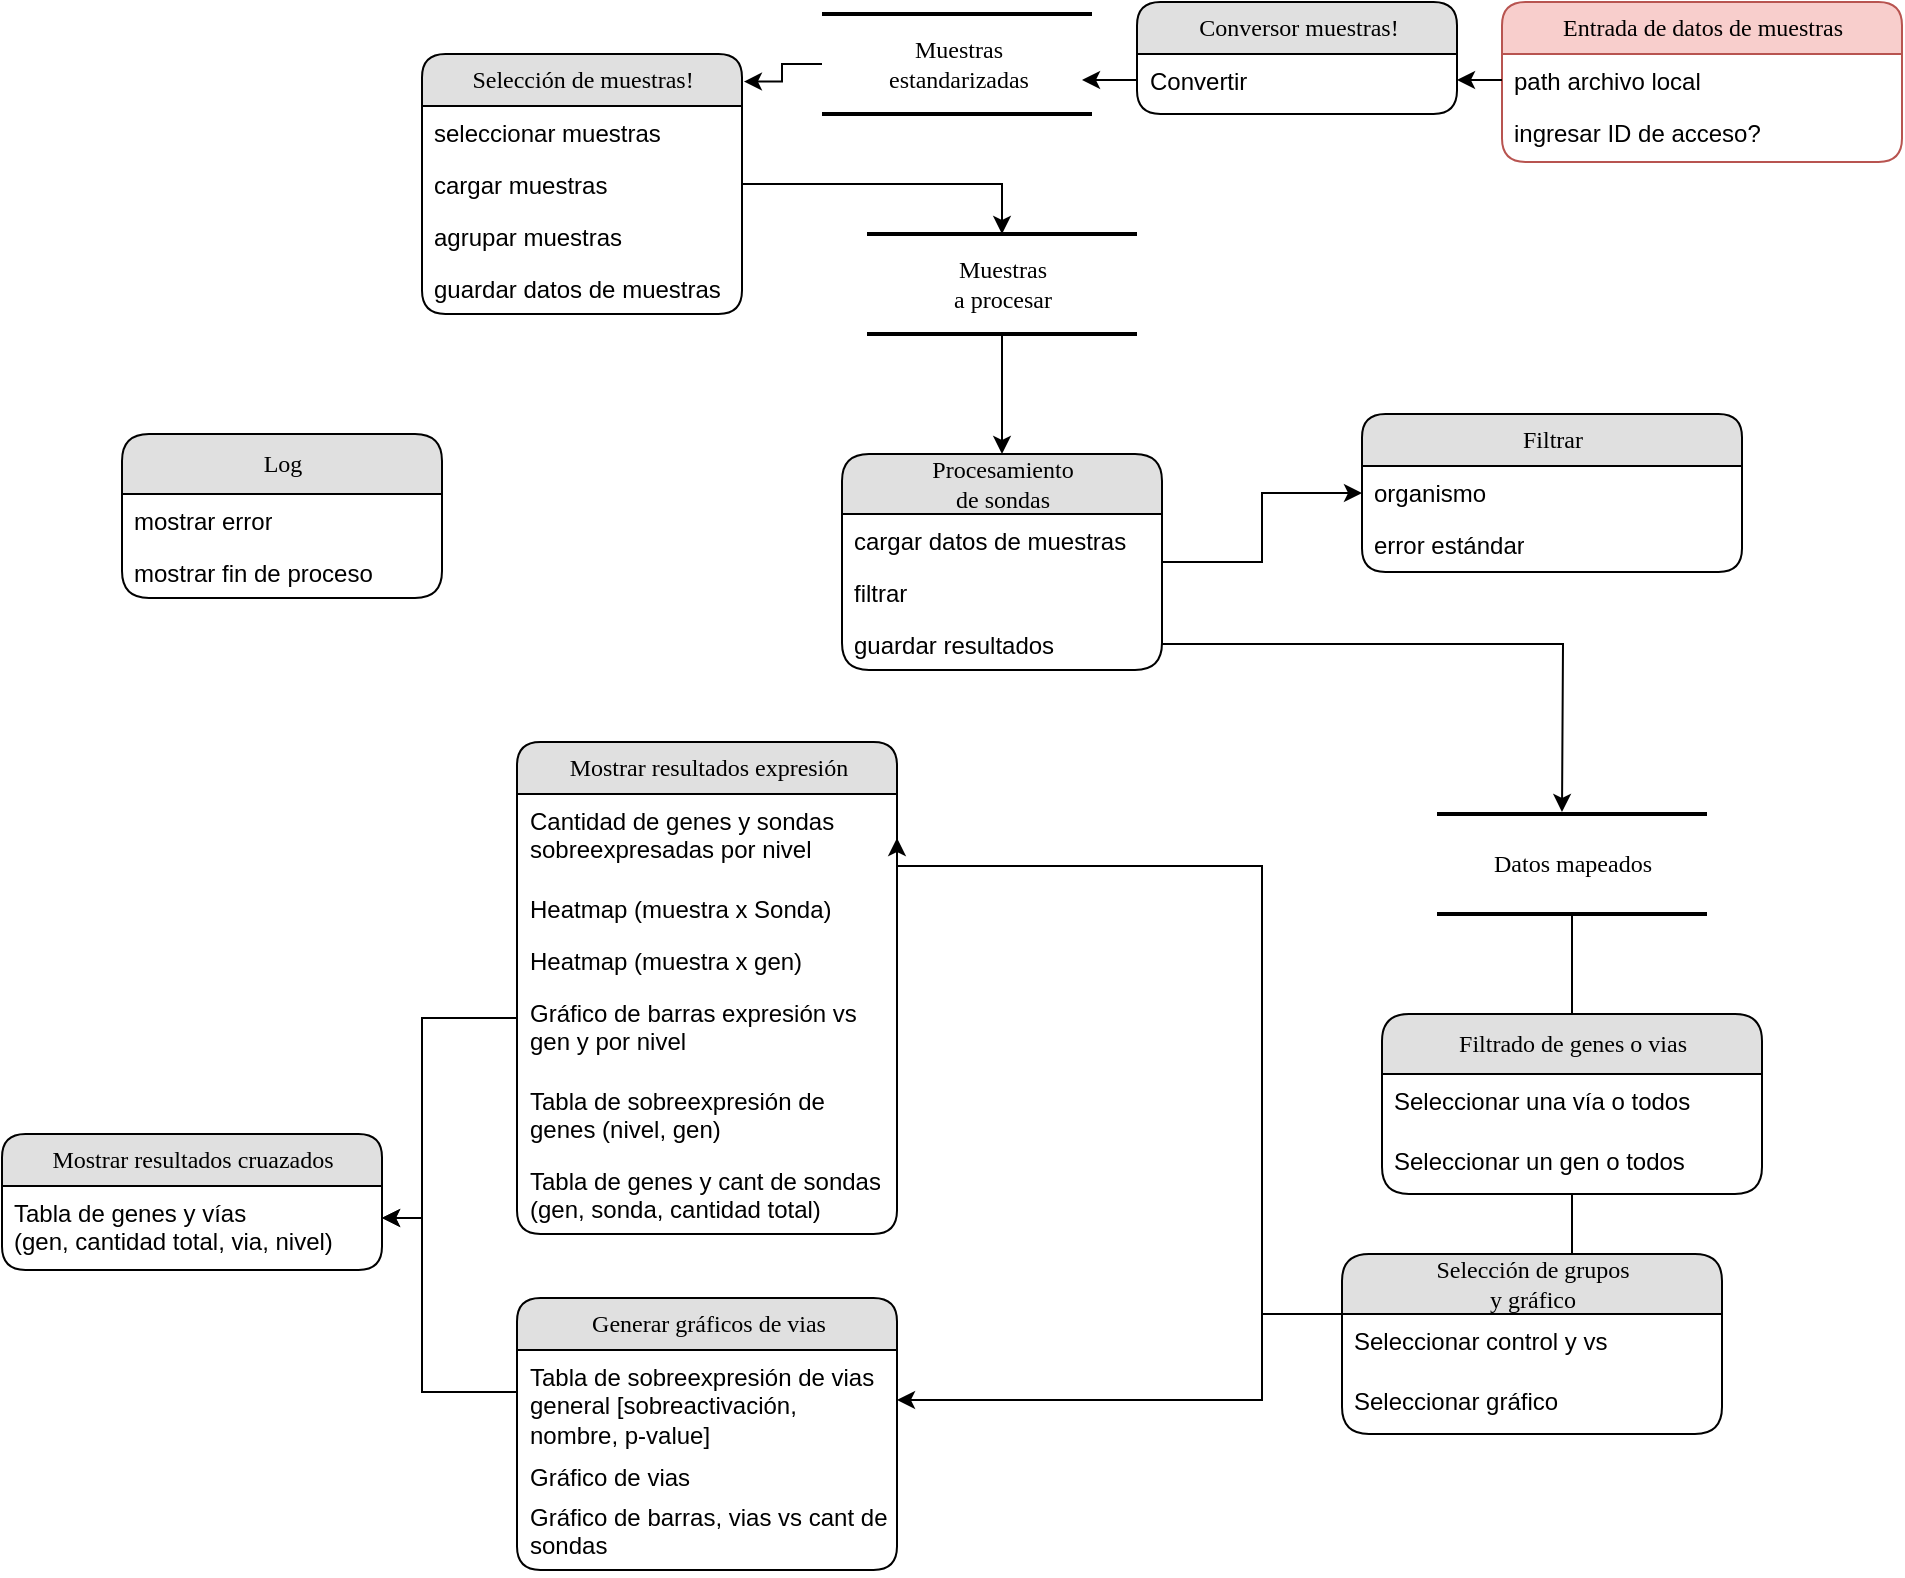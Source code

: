 <mxfile version="21.3.0" type="google">
  <diagram name="Page-1" id="b520641d-4fe3-3701-9064-5fc419738815">
    <mxGraphModel grid="1" page="1" gridSize="10" guides="1" tooltips="1" connect="1" arrows="1" fold="1" pageScale="1" pageWidth="1100" pageHeight="850" background="none" math="0" shadow="0">
      <root>
        <mxCell id="0" />
        <mxCell id="1" parent="0" />
        <mxCell id="21ea969265ad0168-10" value="Conversor muestras!" style="swimlane;html=1;fontStyle=0;childLayout=stackLayout;horizontal=1;startSize=26;fillColor=#e0e0e0;horizontalStack=0;resizeParent=1;resizeLast=0;collapsible=1;marginBottom=0;swimlaneFillColor=#ffffff;align=center;rounded=1;shadow=0;comic=0;labelBackgroundColor=none;strokeWidth=1;fontFamily=Verdana;fontSize=12" vertex="1" parent="1">
          <mxGeometry x="707.5" y="14" width="160" height="56" as="geometry" />
        </mxCell>
        <mxCell id="21ea969265ad0168-11" value="Convertir" style="text;html=1;strokeColor=none;fillColor=none;spacingLeft=4;spacingRight=4;whiteSpace=wrap;overflow=hidden;rotatable=0;points=[[0,0.5],[1,0.5]];portConstraint=eastwest;" vertex="1" parent="21ea969265ad0168-10">
          <mxGeometry y="26" width="160" height="26" as="geometry" />
        </mxCell>
        <mxCell id="qf_Xf1xaWqLLTU25-IPU-24" style="edgeStyle=orthogonalEdgeStyle;rounded=0;orthogonalLoop=1;jettySize=auto;html=1;entryX=0;entryY=0.5;entryDx=0;entryDy=0;" edge="1" parent="1" source="21ea969265ad0168-22" target="qf_Xf1xaWqLLTU25-IPU-7">
          <mxGeometry relative="1" as="geometry">
            <mxPoint x="870" y="270" as="targetPoint" />
          </mxGeometry>
        </mxCell>
        <mxCell id="21ea969265ad0168-22" value="Procesamiento &lt;br&gt;de sondas" style="swimlane;html=1;fontStyle=0;childLayout=stackLayout;horizontal=1;startSize=30;fillColor=#e0e0e0;horizontalStack=0;resizeParent=1;resizeLast=0;collapsible=1;marginBottom=0;swimlaneFillColor=#ffffff;align=center;rounded=1;shadow=0;comic=0;labelBackgroundColor=none;strokeWidth=1;fontFamily=Verdana;fontSize=12" vertex="1" parent="1">
          <mxGeometry x="560" y="240" width="160" height="108" as="geometry">
            <mxRectangle x="560" y="340" width="150" height="40" as="alternateBounds" />
          </mxGeometry>
        </mxCell>
        <mxCell id="21ea969265ad0168-23" value="cargar datos de muestras" style="text;html=1;strokeColor=none;fillColor=none;spacingLeft=4;spacingRight=4;whiteSpace=wrap;overflow=hidden;rotatable=0;points=[[0,0.5],[1,0.5]];portConstraint=eastwest;" vertex="1" parent="21ea969265ad0168-22">
          <mxGeometry y="30" width="160" height="26" as="geometry" />
        </mxCell>
        <mxCell id="21ea969265ad0168-24" value="filtrar" style="text;html=1;strokeColor=none;fillColor=none;spacingLeft=4;spacingRight=4;whiteSpace=wrap;overflow=hidden;rotatable=0;points=[[0,0.5],[1,0.5]];portConstraint=eastwest;" vertex="1" parent="21ea969265ad0168-22">
          <mxGeometry y="56" width="160" height="26" as="geometry" />
        </mxCell>
        <mxCell id="6efIbfthWVleyXhkKFmn-5" value="guardar resultados" style="text;html=1;strokeColor=none;fillColor=none;spacingLeft=4;spacingRight=4;whiteSpace=wrap;overflow=hidden;rotatable=0;points=[[0,0.5],[1,0.5]];portConstraint=eastwest;" vertex="1" parent="21ea969265ad0168-22">
          <mxGeometry y="82" width="160" height="26" as="geometry" />
        </mxCell>
        <mxCell id="qf_Xf1xaWqLLTU25-IPU-1" value="Entrada de datos de muestras" style="swimlane;html=1;fontStyle=0;childLayout=stackLayout;horizontal=1;startSize=26;fillColor=#f8cecc;horizontalStack=0;resizeParent=1;resizeLast=0;collapsible=1;marginBottom=0;swimlaneFillColor=#ffffff;align=center;rounded=1;shadow=0;comic=0;labelBackgroundColor=none;strokeWidth=1;fontFamily=Verdana;fontSize=12;strokeColor=#b85450;" vertex="1" parent="1">
          <mxGeometry x="890" y="14" width="200" height="80" as="geometry" />
        </mxCell>
        <mxCell id="qf_Xf1xaWqLLTU25-IPU-2" value="path archivo local" style="text;html=1;strokeColor=none;fillColor=none;spacingLeft=4;spacingRight=4;whiteSpace=wrap;overflow=hidden;rotatable=0;points=[[0,0.5],[1,0.5]];portConstraint=eastwest;" vertex="1" parent="qf_Xf1xaWqLLTU25-IPU-1">
          <mxGeometry y="26" width="200" height="26" as="geometry" />
        </mxCell>
        <mxCell id="qf_Xf1xaWqLLTU25-IPU-3" value="ingresar ID de acceso?" style="text;html=1;strokeColor=none;fillColor=none;spacingLeft=4;spacingRight=4;whiteSpace=wrap;overflow=hidden;rotatable=0;points=[[0,0.5],[1,0.5]];portConstraint=eastwest;" vertex="1" parent="qf_Xf1xaWqLLTU25-IPU-1">
          <mxGeometry y="52" width="200" height="28" as="geometry" />
        </mxCell>
        <mxCell id="qf_Xf1xaWqLLTU25-IPU-7" value="Filtrar" style="swimlane;html=1;fontStyle=0;childLayout=stackLayout;horizontal=1;startSize=26;fillColor=#e0e0e0;horizontalStack=0;resizeParent=1;resizeLast=0;collapsible=1;marginBottom=0;swimlaneFillColor=#ffffff;align=center;rounded=1;shadow=0;comic=0;labelBackgroundColor=none;strokeWidth=1;fontFamily=Verdana;fontSize=12" vertex="1" parent="1">
          <mxGeometry x="820" y="220" width="190" height="79" as="geometry">
            <mxRectangle x="545" y="510" width="200" height="30" as="alternateBounds" />
          </mxGeometry>
        </mxCell>
        <mxCell id="qf_Xf1xaWqLLTU25-IPU-26" value="organismo" style="text;html=1;strokeColor=none;fillColor=none;spacingLeft=4;spacingRight=4;whiteSpace=wrap;overflow=hidden;rotatable=0;points=[[0,0.5],[1,0.5]];portConstraint=eastwest;" vertex="1" parent="qf_Xf1xaWqLLTU25-IPU-7">
          <mxGeometry y="26" width="190" height="26" as="geometry" />
        </mxCell>
        <mxCell id="8fMMd0huiBWuC8i0Br0g-1" value="error estándar" style="text;html=1;strokeColor=none;fillColor=none;spacingLeft=4;spacingRight=4;whiteSpace=wrap;overflow=hidden;rotatable=0;points=[[0,0.5],[1,0.5]];portConstraint=eastwest;" vertex="1" parent="qf_Xf1xaWqLLTU25-IPU-7">
          <mxGeometry y="52" width="190" height="26" as="geometry" />
        </mxCell>
        <mxCell id="qf_Xf1xaWqLLTU25-IPU-22" style="edgeStyle=orthogonalEdgeStyle;rounded=0;orthogonalLoop=1;jettySize=auto;html=1;entryX=0.5;entryY=0;entryDx=0;entryDy=0;" edge="1" parent="1" source="qf_Xf1xaWqLLTU25-IPU-20" target="21ea969265ad0168-22">
          <mxGeometry relative="1" as="geometry" />
        </mxCell>
        <mxCell id="qf_Xf1xaWqLLTU25-IPU-20" value="Muestras&lt;br&gt;a procesar" style="html=1;rounded=0;shadow=0;comic=0;labelBackgroundColor=none;strokeWidth=2;fontFamily=Verdana;fontSize=12;align=center;shape=mxgraph.ios7ui.horLines;" vertex="1" parent="1">
          <mxGeometry x="572.5" y="130" width="135" height="50" as="geometry" />
        </mxCell>
        <mxCell id="qf_Xf1xaWqLLTU25-IPU-27" style="edgeStyle=orthogonalEdgeStyle;rounded=0;orthogonalLoop=1;jettySize=auto;html=1;entryX=0.5;entryY=0.04;entryDx=0;entryDy=0;entryPerimeter=0;exitX=1;exitY=0.5;exitDx=0;exitDy=0;" edge="1" parent="1" source="6efIbfthWVleyXhkKFmn-5">
          <mxGeometry relative="1" as="geometry">
            <mxPoint x="920" y="369" as="sourcePoint" />
            <mxPoint x="920" y="419" as="targetPoint" />
          </mxGeometry>
        </mxCell>
        <mxCell id="qf_Xf1xaWqLLTU25-IPU-59" style="edgeStyle=orthogonalEdgeStyle;rounded=0;orthogonalLoop=1;jettySize=auto;html=1;" edge="1" parent="1" source="qf_Xf1xaWqLLTU25-IPU-29">
          <mxGeometry relative="1" as="geometry">
            <Array as="points">
              <mxPoint x="350" y="522" />
              <mxPoint x="350" y="622" />
              <mxPoint x="340" y="622" />
            </Array>
            <mxPoint x="330" y="622" as="targetPoint" />
          </mxGeometry>
        </mxCell>
        <mxCell id="qf_Xf1xaWqLLTU25-IPU-29" value="Mostrar resultados expresión" style="swimlane;html=1;fontStyle=0;childLayout=stackLayout;horizontal=1;startSize=26;fillColor=#e0e0e0;horizontalStack=0;resizeParent=1;resizeLast=0;collapsible=1;marginBottom=0;swimlaneFillColor=#ffffff;align=center;rounded=1;shadow=0;comic=0;labelBackgroundColor=none;strokeWidth=1;fontFamily=Verdana;fontSize=12" vertex="1" parent="1">
          <mxGeometry x="397.5" y="384" width="190" height="246" as="geometry">
            <mxRectangle x="545" y="510" width="200" height="30" as="alternateBounds" />
          </mxGeometry>
        </mxCell>
        <mxCell id="qf_Xf1xaWqLLTU25-IPU-30" value="Cantidad de genes y sondas sobreexpresadas por nivel" style="text;html=1;strokeColor=none;fillColor=none;spacingLeft=4;spacingRight=4;whiteSpace=wrap;overflow=hidden;rotatable=0;points=[[0,0.5],[1,0.5]];portConstraint=eastwest;" vertex="1" parent="qf_Xf1xaWqLLTU25-IPU-29">
          <mxGeometry y="26" width="190" height="44" as="geometry" />
        </mxCell>
        <mxCell id="qf_Xf1xaWqLLTU25-IPU-33" value="Heatmap (muestra x Sonda)" style="text;html=1;strokeColor=none;fillColor=none;spacingLeft=4;spacingRight=4;whiteSpace=wrap;overflow=hidden;rotatable=0;points=[[0,0.5],[1,0.5]];portConstraint=eastwest;" vertex="1" parent="qf_Xf1xaWqLLTU25-IPU-29">
          <mxGeometry y="70" width="190" height="26" as="geometry" />
        </mxCell>
        <mxCell id="qf_Xf1xaWqLLTU25-IPU-62" value="Heatmap (muestra x gen)" style="text;html=1;strokeColor=none;fillColor=none;spacingLeft=4;spacingRight=4;whiteSpace=wrap;overflow=hidden;rotatable=0;points=[[0,0.5],[1,0.5]];portConstraint=eastwest;" vertex="1" parent="qf_Xf1xaWqLLTU25-IPU-29">
          <mxGeometry y="96" width="190" height="26" as="geometry" />
        </mxCell>
        <mxCell id="qf_Xf1xaWqLLTU25-IPU-43" value="Gráfico de barras&amp;nbsp;expresión vs gen y por nivel" style="text;html=1;strokeColor=none;fillColor=none;spacingLeft=4;spacingRight=4;whiteSpace=wrap;overflow=hidden;rotatable=0;points=[[0,0.5],[1,0.5]];portConstraint=eastwest;" vertex="1" parent="qf_Xf1xaWqLLTU25-IPU-29">
          <mxGeometry y="122" width="190" height="44" as="geometry" />
        </mxCell>
        <mxCell id="qf_Xf1xaWqLLTU25-IPU-44" value="Tabla de sobreexpresión de genes (nivel, gen)" style="text;html=1;strokeColor=none;fillColor=none;spacingLeft=4;spacingRight=4;whiteSpace=wrap;overflow=hidden;rotatable=0;points=[[0,0.5],[1,0.5]];portConstraint=eastwest;" vertex="1" parent="qf_Xf1xaWqLLTU25-IPU-29">
          <mxGeometry y="166" width="190" height="40" as="geometry" />
        </mxCell>
        <mxCell id="qf_Xf1xaWqLLTU25-IPU-60" value="Tabla de genes y cant de sondas&lt;br&gt;(gen, sonda, cantidad total)" style="text;html=1;strokeColor=none;fillColor=none;spacingLeft=4;spacingRight=4;whiteSpace=wrap;overflow=hidden;rotatable=0;points=[[0,0.5],[1,0.5]];portConstraint=eastwest;" vertex="1" parent="qf_Xf1xaWqLLTU25-IPU-29">
          <mxGeometry y="206" width="190" height="34" as="geometry" />
        </mxCell>
        <mxCell id="qf_Xf1xaWqLLTU25-IPU-42" style="edgeStyle=orthogonalEdgeStyle;rounded=0;orthogonalLoop=1;jettySize=auto;html=1;entryX=1;entryY=0.5;entryDx=0;entryDy=0;" edge="1" parent="1" source="qf_Xf1xaWqLLTU25-IPU-40" target="qf_Xf1xaWqLLTU25-IPU-30">
          <mxGeometry relative="1" as="geometry">
            <Array as="points">
              <mxPoint x="770" y="670" />
              <mxPoint x="770" y="446" />
              <mxPoint x="588" y="446" />
            </Array>
          </mxGeometry>
        </mxCell>
        <mxCell id="qf_Xf1xaWqLLTU25-IPU-51" style="edgeStyle=orthogonalEdgeStyle;rounded=0;orthogonalLoop=1;jettySize=auto;html=1;entryX=1;entryY=0.5;entryDx=0;entryDy=0;" edge="1" parent="1" source="qf_Xf1xaWqLLTU25-IPU-40" target="qf_Xf1xaWqLLTU25-IPU-50">
          <mxGeometry relative="1" as="geometry">
            <Array as="points">
              <mxPoint x="770" y="670" />
              <mxPoint x="770" y="713" />
            </Array>
          </mxGeometry>
        </mxCell>
        <mxCell id="qf_Xf1xaWqLLTU25-IPU-40" value="Datos mapeados" style="html=1;rounded=0;shadow=0;comic=0;labelBackgroundColor=none;strokeWidth=2;fontFamily=Verdana;fontSize=12;align=center;shape=mxgraph.ios7ui.horLines;" vertex="1" parent="1">
          <mxGeometry x="857.5" y="420" width="135" height="50" as="geometry" />
        </mxCell>
        <mxCell id="qf_Xf1xaWqLLTU25-IPU-56" style="edgeStyle=orthogonalEdgeStyle;rounded=0;orthogonalLoop=1;jettySize=auto;html=1;" edge="1" parent="1" source="qf_Xf1xaWqLLTU25-IPU-46">
          <mxGeometry relative="1" as="geometry">
            <mxPoint x="330" y="622" as="targetPoint" />
            <Array as="points">
              <mxPoint x="350" y="709" />
              <mxPoint x="350" y="622" />
              <mxPoint x="330" y="622" />
            </Array>
          </mxGeometry>
        </mxCell>
        <mxCell id="qf_Xf1xaWqLLTU25-IPU-46" value="Generar gráficos de vias" style="swimlane;html=1;fontStyle=0;childLayout=stackLayout;horizontal=1;startSize=26;fillColor=#e0e0e0;horizontalStack=0;resizeParent=1;resizeLast=0;collapsible=1;marginBottom=0;swimlaneFillColor=#ffffff;align=center;rounded=1;shadow=0;comic=0;labelBackgroundColor=none;strokeWidth=1;fontFamily=Verdana;fontSize=12" vertex="1" parent="1">
          <mxGeometry x="397.5" y="662" width="190" height="136" as="geometry">
            <mxRectangle x="545" y="510" width="200" height="30" as="alternateBounds" />
          </mxGeometry>
        </mxCell>
        <mxCell id="qf_Xf1xaWqLLTU25-IPU-50" value="Tabla de sobreexpresión de vias general [sobreactivación, nombre, p-value]" style="text;html=1;strokeColor=none;fillColor=none;spacingLeft=4;spacingRight=4;whiteSpace=wrap;overflow=hidden;rotatable=0;points=[[0,0.5],[1,0.5]];portConstraint=eastwest;" vertex="1" parent="qf_Xf1xaWqLLTU25-IPU-46">
          <mxGeometry y="26" width="190" height="50" as="geometry" />
        </mxCell>
        <mxCell id="qf_Xf1xaWqLLTU25-IPU-49" value="Gráfico de vias" style="text;html=1;strokeColor=none;fillColor=none;spacingLeft=4;spacingRight=4;whiteSpace=wrap;overflow=hidden;rotatable=0;points=[[0,0.5],[1,0.5]];portConstraint=eastwest;" vertex="1" parent="qf_Xf1xaWqLLTU25-IPU-46">
          <mxGeometry y="76" width="190" height="20" as="geometry" />
        </mxCell>
        <mxCell id="qf_Xf1xaWqLLTU25-IPU-61" value="Gráfico de barras, vias vs cant de sondas" style="text;html=1;strokeColor=none;fillColor=none;spacingLeft=4;spacingRight=4;whiteSpace=wrap;overflow=hidden;rotatable=0;points=[[0,0.5],[1,0.5]];portConstraint=eastwest;" vertex="1" parent="qf_Xf1xaWqLLTU25-IPU-46">
          <mxGeometry y="96" width="190" height="40" as="geometry" />
        </mxCell>
        <mxCell id="qf_Xf1xaWqLLTU25-IPU-52" value="Mostrar resultados cruazados" style="swimlane;html=1;fontStyle=0;childLayout=stackLayout;horizontal=1;startSize=26;fillColor=#e0e0e0;horizontalStack=0;resizeParent=1;resizeLast=0;collapsible=1;marginBottom=0;swimlaneFillColor=#ffffff;align=center;rounded=1;shadow=0;comic=0;labelBackgroundColor=none;strokeWidth=1;fontFamily=Verdana;fontSize=12" vertex="1" parent="1">
          <mxGeometry x="140" y="580" width="190" height="68" as="geometry">
            <mxRectangle x="545" y="510" width="200" height="30" as="alternateBounds" />
          </mxGeometry>
        </mxCell>
        <mxCell id="BOw-arjrgK9SXbsuC369-27" value="Tabla de genes y vías&lt;br&gt;(gen, cantidad total, via, nivel)" style="text;html=1;strokeColor=none;fillColor=none;spacingLeft=4;spacingRight=4;whiteSpace=wrap;overflow=hidden;rotatable=0;points=[[0,0.5],[1,0.5]];portConstraint=eastwest;" vertex="1" parent="qf_Xf1xaWqLLTU25-IPU-52">
          <mxGeometry y="26" width="190" height="34" as="geometry" />
        </mxCell>
        <mxCell id="BOw-arjrgK9SXbsuC369-1" value="Selección de muestras!" style="swimlane;html=1;fontStyle=0;childLayout=stackLayout;horizontal=1;startSize=26;fillColor=#e0e0e0;horizontalStack=0;resizeParent=1;resizeLast=0;collapsible=1;marginBottom=0;swimlaneFillColor=#ffffff;align=center;rounded=1;shadow=0;comic=0;labelBackgroundColor=none;strokeWidth=1;fontFamily=Verdana;fontSize=12" vertex="1" parent="1">
          <mxGeometry x="350" y="40" width="160" height="130" as="geometry" />
        </mxCell>
        <mxCell id="BOw-arjrgK9SXbsuC369-2" value="seleccionar muestras" style="text;html=1;strokeColor=none;fillColor=none;spacingLeft=4;spacingRight=4;whiteSpace=wrap;overflow=hidden;rotatable=0;points=[[0,0.5],[1,0.5]];portConstraint=eastwest;" vertex="1" parent="BOw-arjrgK9SXbsuC369-1">
          <mxGeometry y="26" width="160" height="26" as="geometry" />
        </mxCell>
        <mxCell id="BOw-arjrgK9SXbsuC369-3" value="cargar muestras" style="text;html=1;strokeColor=none;fillColor=none;spacingLeft=4;spacingRight=4;whiteSpace=wrap;overflow=hidden;rotatable=0;points=[[0,0.5],[1,0.5]];portConstraint=eastwest;" vertex="1" parent="BOw-arjrgK9SXbsuC369-1">
          <mxGeometry y="52" width="160" height="26" as="geometry" />
        </mxCell>
        <mxCell id="BOw-arjrgK9SXbsuC369-4" value="agrupar muestras" style="text;html=1;strokeColor=none;fillColor=none;spacingLeft=4;spacingRight=4;whiteSpace=wrap;overflow=hidden;rotatable=0;points=[[0,0.5],[1,0.5]];portConstraint=eastwest;" vertex="1" parent="BOw-arjrgK9SXbsuC369-1">
          <mxGeometry y="78" width="160" height="26" as="geometry" />
        </mxCell>
        <mxCell id="6efIbfthWVleyXhkKFmn-1" value="guardar datos de muestras" style="text;html=1;strokeColor=none;fillColor=none;spacingLeft=4;spacingRight=4;whiteSpace=wrap;overflow=hidden;rotatable=0;points=[[0,0.5],[1,0.5]];portConstraint=eastwest;" vertex="1" parent="BOw-arjrgK9SXbsuC369-1">
          <mxGeometry y="104" width="160" height="26" as="geometry" />
        </mxCell>
        <mxCell id="BOw-arjrgK9SXbsuC369-6" style="edgeStyle=orthogonalEdgeStyle;rounded=0;orthogonalLoop=1;jettySize=auto;html=1;entryX=1;entryY=0.5;entryDx=0;entryDy=0;" edge="1" parent="1" source="qf_Xf1xaWqLLTU25-IPU-2" target="21ea969265ad0168-11">
          <mxGeometry relative="1" as="geometry" />
        </mxCell>
        <mxCell id="BOw-arjrgK9SXbsuC369-9" style="edgeStyle=orthogonalEdgeStyle;rounded=0;orthogonalLoop=1;jettySize=auto;html=1;entryX=1.006;entryY=0.106;entryDx=0;entryDy=0;entryPerimeter=0;" edge="1" parent="1" source="BOw-arjrgK9SXbsuC369-7" target="BOw-arjrgK9SXbsuC369-1">
          <mxGeometry relative="1" as="geometry" />
        </mxCell>
        <mxCell id="BOw-arjrgK9SXbsuC369-7" value="Muestras &lt;br&gt;estandarizadas" style="html=1;rounded=0;shadow=0;comic=0;labelBackgroundColor=none;strokeWidth=2;fontFamily=Verdana;fontSize=12;align=center;shape=mxgraph.ios7ui.horLines;" vertex="1" parent="1">
          <mxGeometry x="550" y="20" width="135" height="50" as="geometry" />
        </mxCell>
        <mxCell id="BOw-arjrgK9SXbsuC369-8" style="edgeStyle=orthogonalEdgeStyle;rounded=0;orthogonalLoop=1;jettySize=auto;html=1;entryX=0.963;entryY=0.66;entryDx=0;entryDy=0;entryPerimeter=0;" edge="1" parent="1" source="21ea969265ad0168-11" target="BOw-arjrgK9SXbsuC369-7">
          <mxGeometry relative="1" as="geometry" />
        </mxCell>
        <mxCell id="BOw-arjrgK9SXbsuC369-10" style="edgeStyle=orthogonalEdgeStyle;rounded=0;orthogonalLoop=1;jettySize=auto;html=1;" edge="1" parent="1" source="BOw-arjrgK9SXbsuC369-3" target="qf_Xf1xaWqLLTU25-IPU-20">
          <mxGeometry relative="1" as="geometry" />
        </mxCell>
        <mxCell id="BOw-arjrgK9SXbsuC369-19" value="Filtrado de genes o vias" style="swimlane;html=1;fontStyle=0;childLayout=stackLayout;horizontal=1;startSize=30;fillColor=#e0e0e0;horizontalStack=0;resizeParent=1;resizeLast=0;collapsible=1;marginBottom=0;swimlaneFillColor=#ffffff;align=center;rounded=1;shadow=0;comic=0;labelBackgroundColor=none;strokeWidth=1;fontFamily=Verdana;fontSize=12" vertex="1" parent="1">
          <mxGeometry x="830" y="520" width="190" height="90" as="geometry">
            <mxRectangle x="560" y="340" width="150" height="40" as="alternateBounds" />
          </mxGeometry>
        </mxCell>
        <mxCell id="BOw-arjrgK9SXbsuC369-20" value="Seleccionar una vía o todos" style="text;html=1;strokeColor=none;fillColor=none;spacingLeft=4;spacingRight=4;whiteSpace=wrap;overflow=hidden;rotatable=0;points=[[0,0.5],[1,0.5]];portConstraint=eastwest;" vertex="1" parent="BOw-arjrgK9SXbsuC369-19">
          <mxGeometry y="30" width="190" height="30" as="geometry" />
        </mxCell>
        <mxCell id="BOw-arjrgK9SXbsuC369-25" value="Seleccionar un gen o todos" style="text;html=1;strokeColor=none;fillColor=none;spacingLeft=4;spacingRight=4;whiteSpace=wrap;overflow=hidden;rotatable=0;points=[[0,0.5],[1,0.5]];portConstraint=eastwest;" vertex="1" parent="BOw-arjrgK9SXbsuC369-19">
          <mxGeometry y="60" width="190" height="30" as="geometry" />
        </mxCell>
        <mxCell id="6efIbfthWVleyXhkKFmn-2" value="Log" style="swimlane;html=1;fontStyle=0;childLayout=stackLayout;horizontal=1;startSize=30;fillColor=#e0e0e0;horizontalStack=0;resizeParent=1;resizeLast=0;collapsible=1;marginBottom=0;swimlaneFillColor=#ffffff;align=center;rounded=1;shadow=0;comic=0;labelBackgroundColor=none;strokeWidth=1;fontFamily=Verdana;fontSize=12" vertex="1" parent="1">
          <mxGeometry x="200" y="230" width="160" height="82" as="geometry">
            <mxRectangle x="560" y="340" width="150" height="40" as="alternateBounds" />
          </mxGeometry>
        </mxCell>
        <mxCell id="6efIbfthWVleyXhkKFmn-3" value="mostrar error" style="text;html=1;strokeColor=none;fillColor=none;spacingLeft=4;spacingRight=4;whiteSpace=wrap;overflow=hidden;rotatable=0;points=[[0,0.5],[1,0.5]];portConstraint=eastwest;" vertex="1" parent="6efIbfthWVleyXhkKFmn-2">
          <mxGeometry y="30" width="160" height="26" as="geometry" />
        </mxCell>
        <mxCell id="6efIbfthWVleyXhkKFmn-4" value="mostrar fin de proceso" style="text;html=1;strokeColor=none;fillColor=none;spacingLeft=4;spacingRight=4;whiteSpace=wrap;overflow=hidden;rotatable=0;points=[[0,0.5],[1,0.5]];portConstraint=eastwest;" vertex="1" parent="6efIbfthWVleyXhkKFmn-2">
          <mxGeometry y="56" width="160" height="26" as="geometry" />
        </mxCell>
        <mxCell id="6efIbfthWVleyXhkKFmn-6" value="Selección de grupos&lt;br&gt;y gráfico" style="swimlane;html=1;fontStyle=0;childLayout=stackLayout;horizontal=1;startSize=30;fillColor=#e0e0e0;horizontalStack=0;resizeParent=1;resizeLast=0;collapsible=1;marginBottom=0;swimlaneFillColor=#ffffff;align=center;rounded=1;shadow=0;comic=0;labelBackgroundColor=none;strokeWidth=1;fontFamily=Verdana;fontSize=12" vertex="1" parent="1">
          <mxGeometry x="810" y="640" width="190" height="90" as="geometry">
            <mxRectangle x="560" y="340" width="150" height="40" as="alternateBounds" />
          </mxGeometry>
        </mxCell>
        <mxCell id="6efIbfthWVleyXhkKFmn-7" value="Seleccionar control y vs" style="text;html=1;strokeColor=none;fillColor=none;spacingLeft=4;spacingRight=4;whiteSpace=wrap;overflow=hidden;rotatable=0;points=[[0,0.5],[1,0.5]];portConstraint=eastwest;" vertex="1" parent="6efIbfthWVleyXhkKFmn-6">
          <mxGeometry y="30" width="190" height="30" as="geometry" />
        </mxCell>
        <mxCell id="6efIbfthWVleyXhkKFmn-8" value="Seleccionar gráfico" style="text;html=1;strokeColor=none;fillColor=none;spacingLeft=4;spacingRight=4;whiteSpace=wrap;overflow=hidden;rotatable=0;points=[[0,0.5],[1,0.5]];portConstraint=eastwest;" vertex="1" parent="6efIbfthWVleyXhkKFmn-6">
          <mxGeometry y="60" width="190" height="30" as="geometry" />
        </mxCell>
      </root>
    </mxGraphModel>
  </diagram>
</mxfile>
